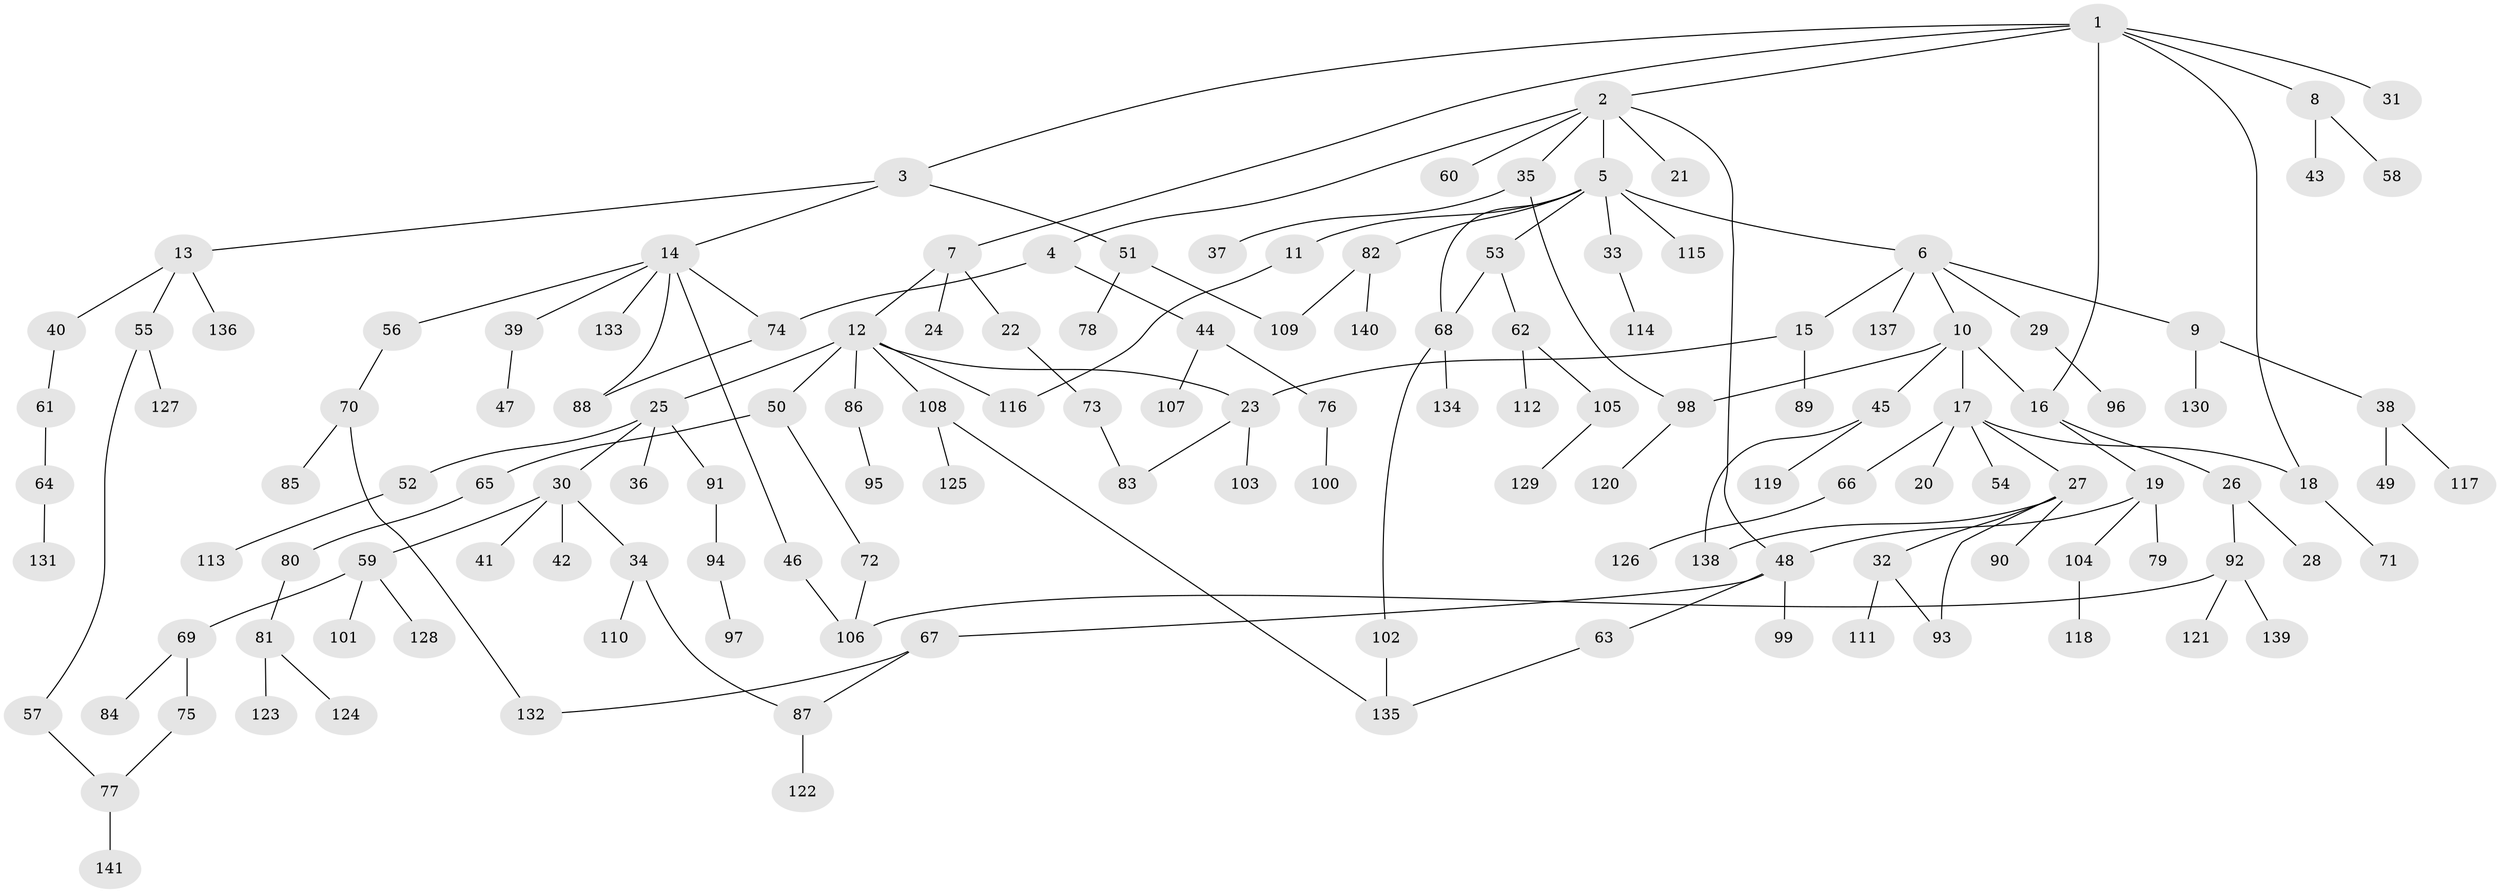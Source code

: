 // Generated by graph-tools (version 1.1) at 2025/01/03/09/25 03:01:07]
// undirected, 141 vertices, 160 edges
graph export_dot {
graph [start="1"]
  node [color=gray90,style=filled];
  1;
  2;
  3;
  4;
  5;
  6;
  7;
  8;
  9;
  10;
  11;
  12;
  13;
  14;
  15;
  16;
  17;
  18;
  19;
  20;
  21;
  22;
  23;
  24;
  25;
  26;
  27;
  28;
  29;
  30;
  31;
  32;
  33;
  34;
  35;
  36;
  37;
  38;
  39;
  40;
  41;
  42;
  43;
  44;
  45;
  46;
  47;
  48;
  49;
  50;
  51;
  52;
  53;
  54;
  55;
  56;
  57;
  58;
  59;
  60;
  61;
  62;
  63;
  64;
  65;
  66;
  67;
  68;
  69;
  70;
  71;
  72;
  73;
  74;
  75;
  76;
  77;
  78;
  79;
  80;
  81;
  82;
  83;
  84;
  85;
  86;
  87;
  88;
  89;
  90;
  91;
  92;
  93;
  94;
  95;
  96;
  97;
  98;
  99;
  100;
  101;
  102;
  103;
  104;
  105;
  106;
  107;
  108;
  109;
  110;
  111;
  112;
  113;
  114;
  115;
  116;
  117;
  118;
  119;
  120;
  121;
  122;
  123;
  124;
  125;
  126;
  127;
  128;
  129;
  130;
  131;
  132;
  133;
  134;
  135;
  136;
  137;
  138;
  139;
  140;
  141;
  1 -- 2;
  1 -- 3;
  1 -- 7;
  1 -- 8;
  1 -- 31;
  1 -- 16;
  1 -- 18;
  2 -- 4;
  2 -- 5;
  2 -- 21;
  2 -- 35;
  2 -- 48;
  2 -- 60;
  3 -- 13;
  3 -- 14;
  3 -- 51;
  4 -- 44;
  4 -- 74;
  5 -- 6;
  5 -- 11;
  5 -- 33;
  5 -- 53;
  5 -- 82;
  5 -- 115;
  5 -- 68;
  6 -- 9;
  6 -- 10;
  6 -- 15;
  6 -- 29;
  6 -- 137;
  7 -- 12;
  7 -- 22;
  7 -- 24;
  8 -- 43;
  8 -- 58;
  9 -- 38;
  9 -- 130;
  10 -- 16;
  10 -- 17;
  10 -- 45;
  10 -- 98;
  11 -- 116;
  12 -- 23;
  12 -- 25;
  12 -- 50;
  12 -- 86;
  12 -- 108;
  12 -- 116;
  13 -- 40;
  13 -- 55;
  13 -- 136;
  14 -- 39;
  14 -- 46;
  14 -- 56;
  14 -- 74;
  14 -- 133;
  14 -- 88;
  15 -- 89;
  15 -- 23;
  16 -- 19;
  16 -- 26;
  17 -- 18;
  17 -- 20;
  17 -- 27;
  17 -- 54;
  17 -- 66;
  18 -- 71;
  19 -- 79;
  19 -- 104;
  19 -- 48;
  22 -- 73;
  23 -- 103;
  23 -- 83;
  25 -- 30;
  25 -- 36;
  25 -- 52;
  25 -- 91;
  26 -- 28;
  26 -- 92;
  27 -- 32;
  27 -- 90;
  27 -- 93;
  27 -- 138;
  29 -- 96;
  30 -- 34;
  30 -- 41;
  30 -- 42;
  30 -- 59;
  32 -- 111;
  32 -- 93;
  33 -- 114;
  34 -- 110;
  34 -- 87;
  35 -- 37;
  35 -- 98;
  38 -- 49;
  38 -- 117;
  39 -- 47;
  40 -- 61;
  44 -- 76;
  44 -- 107;
  45 -- 119;
  45 -- 138;
  46 -- 106;
  48 -- 63;
  48 -- 67;
  48 -- 99;
  50 -- 65;
  50 -- 72;
  51 -- 78;
  51 -- 109;
  52 -- 113;
  53 -- 62;
  53 -- 68;
  55 -- 57;
  55 -- 127;
  56 -- 70;
  57 -- 77;
  59 -- 69;
  59 -- 101;
  59 -- 128;
  61 -- 64;
  62 -- 105;
  62 -- 112;
  63 -- 135;
  64 -- 131;
  65 -- 80;
  66 -- 126;
  67 -- 87;
  67 -- 132;
  68 -- 102;
  68 -- 134;
  69 -- 75;
  69 -- 84;
  70 -- 85;
  70 -- 132;
  72 -- 106;
  73 -- 83;
  74 -- 88;
  75 -- 77;
  76 -- 100;
  77 -- 141;
  80 -- 81;
  81 -- 123;
  81 -- 124;
  82 -- 140;
  82 -- 109;
  86 -- 95;
  87 -- 122;
  91 -- 94;
  92 -- 121;
  92 -- 139;
  92 -- 106;
  94 -- 97;
  98 -- 120;
  102 -- 135;
  104 -- 118;
  105 -- 129;
  108 -- 125;
  108 -- 135;
}
